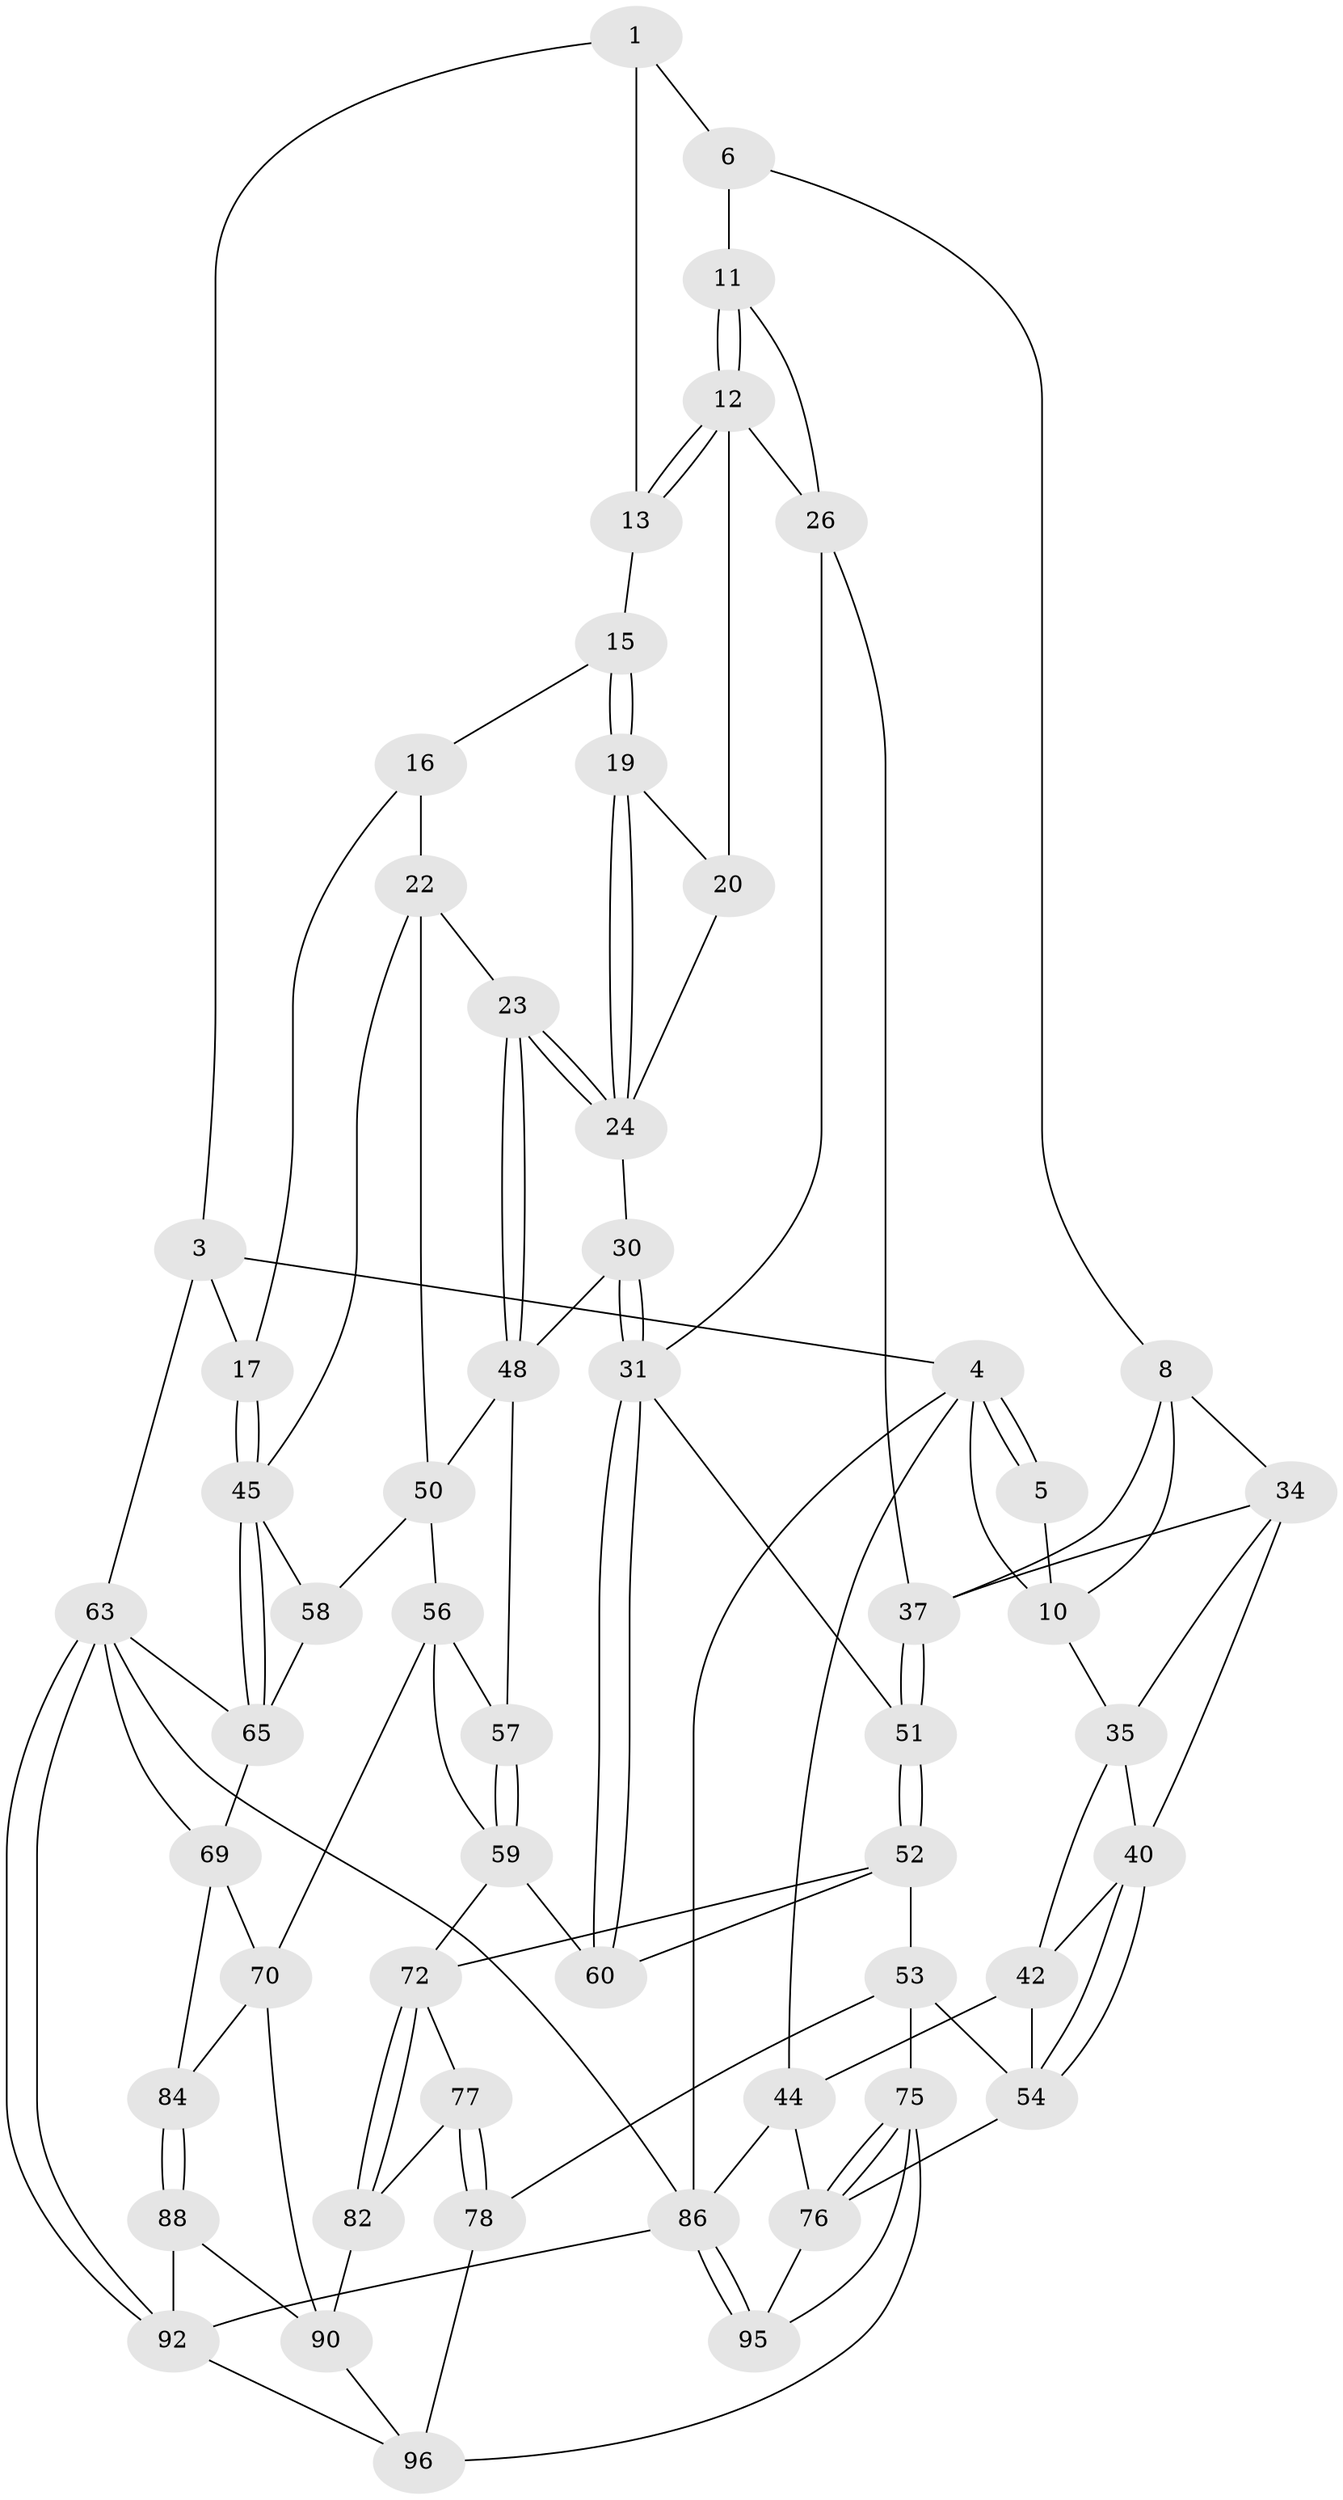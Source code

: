 // Generated by graph-tools (version 1.1) at 2025/24/03/03/25 07:24:34]
// undirected, 56 vertices, 123 edges
graph export_dot {
graph [start="1"]
  node [color=gray90,style=filled];
  1 [pos="+0.5729886845966473+0",super="+2"];
  3 [pos="+1+0"];
  4 [pos="+0+0",super="+28"];
  5 [pos="+0.19040078240614983+0"];
  6 [pos="+0.5813707657242484+0",super="+7"];
  8 [pos="+0.34900555912294834+0.1766525080946782",super="+9"];
  10 [pos="+0.21821267315231177+0.0625840785738946",super="+27"];
  11 [pos="+0.6233718336751162+0.09376814014710948",super="+25"];
  12 [pos="+0.6477106720953004+0.11942709305321152",super="+21"];
  13 [pos="+0.7140874231774214+0.11862079417847698",super="+14"];
  15 [pos="+0.7783808155154402+0.16339553752132982"];
  16 [pos="+0.8091465286017437+0.16117339764976232",super="+18"];
  17 [pos="+1+0.04575059676698988"];
  19 [pos="+0.7784525639293296+0.22516006960456422"];
  20 [pos="+0.6566351618966183+0.1789300610057149"];
  22 [pos="+0.8920648398109443+0.2704907169046036",super="+47"];
  23 [pos="+0.8437224727689621+0.2911148937492531"];
  24 [pos="+0.785124402019099+0.26470177481912066",super="+29"];
  26 [pos="+0.5395619617551359+0.2651520384290883",super="+33"];
  30 [pos="+0.6526568339744462+0.3351213380996065"];
  31 [pos="+0.6120165619242595+0.3643001722211691",super="+32"];
  34 [pos="+0.18330024560666286+0.2582508490725149",super="+39"];
  35 [pos="+0.11596405667985048+0.2863811840506531",super="+36"];
  37 [pos="+0.3808856724309316+0.28487588614679055",super="+38"];
  40 [pos="+0.22144738739101813+0.4084869997266516",super="+41"];
  42 [pos="+0.07385976272681088+0.36917382777266505",super="+43"];
  44 [pos="+0+0.460699855853441",super="+81"];
  45 [pos="+1+0.2775684844975522",super="+46"];
  48 [pos="+0.8315496216930575+0.32243978571028",super="+49"];
  50 [pos="+0.84878942511845+0.39285293200098814",super="+55"];
  51 [pos="+0.4525777275138614+0.40486607084415654"];
  52 [pos="+0.4275650467037715+0.4755760752530295",super="+61"];
  53 [pos="+0.33075280678637614+0.5193396664403166",super="+74"];
  54 [pos="+0.23444850963724792+0.48643149830858384",super="+62"];
  56 [pos="+0.8205126599196687+0.4735258934717045",super="+66"];
  57 [pos="+0.7805456819694906+0.46201260588637205"];
  58 [pos="+0.9008860549254867+0.4747657304876132"];
  59 [pos="+0.6907720821687843+0.499098739253275",super="+67"];
  60 [pos="+0.6427763508422258+0.47948439794269315"];
  63 [pos="+1+1",super="+64"];
  65 [pos="+1+0.5169349551759483",super="+68"];
  69 [pos="+0.9221626926464855+0.5905739301999173",super="+79"];
  70 [pos="+0.8466928561830336+0.6317963803385519",super="+71"];
  72 [pos="+0.6323451434270492+0.6651568632890072",super="+73"];
  75 [pos="+0.28401445189325214+0.7005016459654628",super="+94"];
  76 [pos="+0.15361655721791384+0.642755073105003",super="+80"];
  77 [pos="+0.53066262274024+0.6007043368642798",super="+83"];
  78 [pos="+0.38986315592437676+0.6820987000500534",super="+93"];
  82 [pos="+0.6320356583288376+0.8039476825529144"];
  84 [pos="+0.9612808741488683+0.6850734128122931",super="+85"];
  86 [pos="+0+1",super="+87"];
  88 [pos="+0.9065255979158703+0.89873742478481",super="+89"];
  90 [pos="+0.7782314085644446+0.8505646494035043",super="+91"];
  92 [pos="+1+1",super="+98"];
  95 [pos="+0.1043228074392007+0.9144255924480797"];
  96 [pos="+0.43218740060430477+0.8812955104446373",super="+97"];
  1 -- 6;
  1 -- 3;
  1 -- 13;
  3 -- 4;
  3 -- 17;
  3 -- 63;
  4 -- 5;
  4 -- 5;
  4 -- 86;
  4 -- 10;
  4 -- 44;
  5 -- 10;
  6 -- 11 [weight=2];
  6 -- 8;
  8 -- 10;
  8 -- 34;
  8 -- 37;
  10 -- 35;
  11 -- 12;
  11 -- 12;
  11 -- 26;
  12 -- 13;
  12 -- 13;
  12 -- 26;
  12 -- 20;
  13 -- 15;
  15 -- 16;
  15 -- 19;
  15 -- 19;
  16 -- 17;
  16 -- 22;
  17 -- 45;
  17 -- 45;
  19 -- 20;
  19 -- 24;
  19 -- 24;
  20 -- 24;
  22 -- 23;
  22 -- 50;
  22 -- 45;
  23 -- 24;
  23 -- 24;
  23 -- 48;
  23 -- 48;
  24 -- 30;
  26 -- 37;
  26 -- 31;
  30 -- 31;
  30 -- 31;
  30 -- 48;
  31 -- 60;
  31 -- 60;
  31 -- 51;
  34 -- 35;
  34 -- 40;
  34 -- 37;
  35 -- 40;
  35 -- 42;
  37 -- 51;
  37 -- 51;
  40 -- 54;
  40 -- 54;
  40 -- 42;
  42 -- 44;
  42 -- 54;
  44 -- 86;
  44 -- 76;
  45 -- 65;
  45 -- 65;
  45 -- 58;
  48 -- 50;
  48 -- 57;
  50 -- 56;
  50 -- 58;
  51 -- 52;
  51 -- 52;
  52 -- 53;
  52 -- 60;
  52 -- 72;
  53 -- 54;
  53 -- 75;
  53 -- 78;
  54 -- 76;
  56 -- 57;
  56 -- 59;
  56 -- 70;
  57 -- 59;
  57 -- 59;
  58 -- 65;
  59 -- 60;
  59 -- 72;
  63 -- 92;
  63 -- 92;
  63 -- 65;
  63 -- 86;
  63 -- 69;
  65 -- 69;
  69 -- 70;
  69 -- 84;
  70 -- 90;
  70 -- 84;
  72 -- 82;
  72 -- 82;
  72 -- 77;
  75 -- 76;
  75 -- 76;
  75 -- 96;
  75 -- 95;
  76 -- 95;
  77 -- 78 [weight=2];
  77 -- 78;
  77 -- 82;
  78 -- 96;
  82 -- 90;
  84 -- 88 [weight=2];
  84 -- 88;
  86 -- 95;
  86 -- 95;
  86 -- 92;
  88 -- 90;
  88 -- 92;
  90 -- 96;
  92 -- 96;
}
